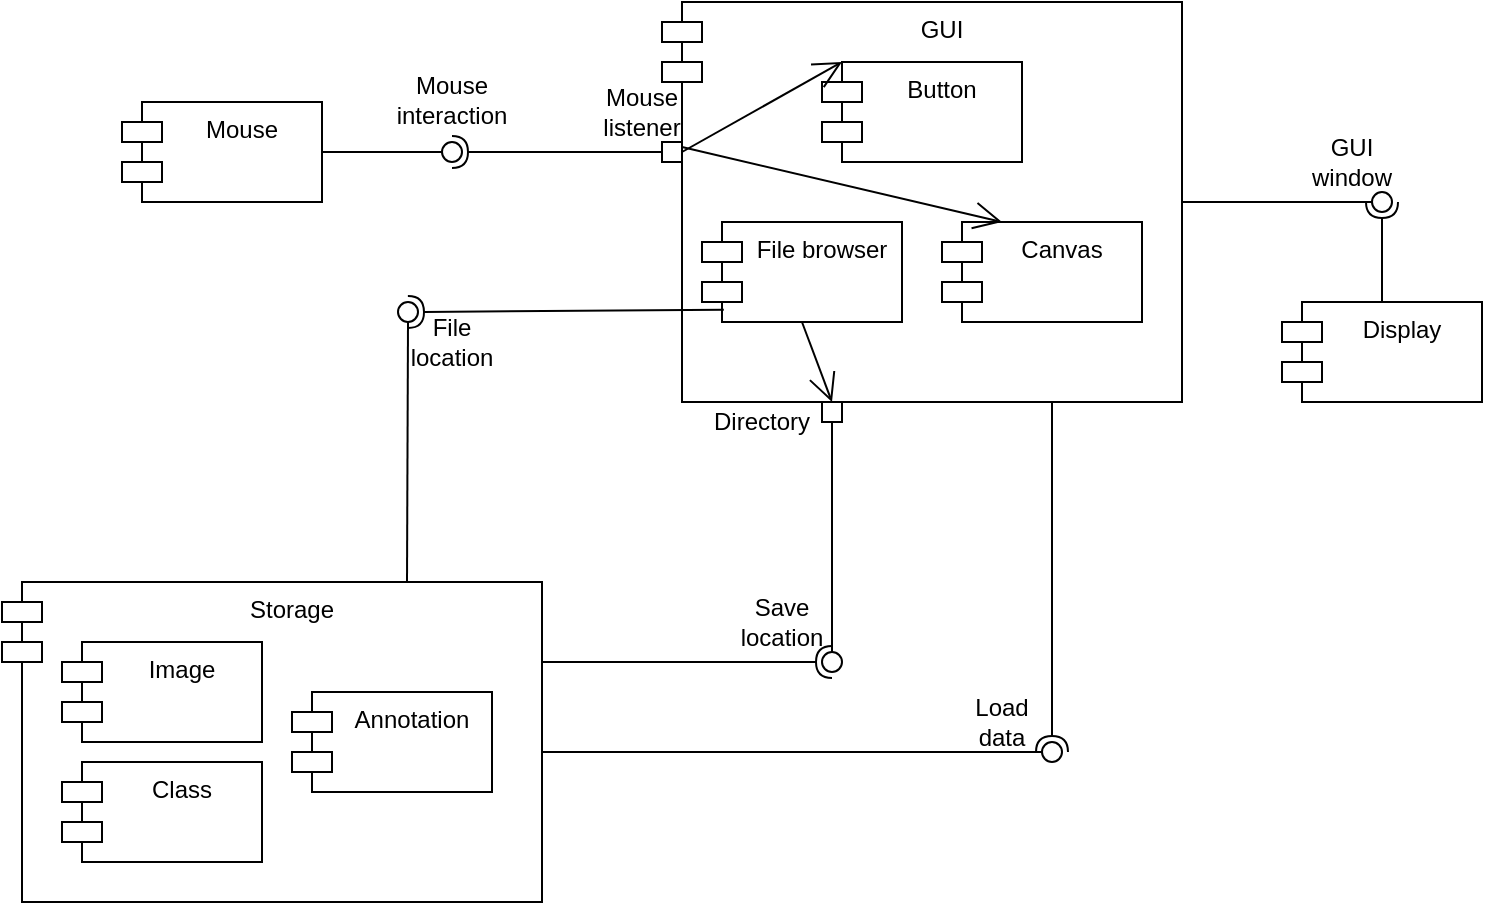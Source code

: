 <mxfile version="12.9.13" type="device" pages="8"><diagram id="m2HUbCgTeqwDQnNvwiW0" name="component"><mxGraphModel dx="2066" dy="1175" grid="1" gridSize="10" guides="1" tooltips="1" connect="1" arrows="1" fold="1" page="1" pageScale="1" pageWidth="827" pageHeight="1169" math="0" shadow="0"><root><mxCell id="0"/><mxCell id="1" parent="0"/><mxCell id="QxNnjem3YUuqE6a1wt11-5" value="GUI" style="shape=module;align=left;spacingLeft=20;align=center;verticalAlign=top;" parent="1" vertex="1"><mxGeometry x="350" y="380" width="260" height="200" as="geometry"/></mxCell><mxCell id="QxNnjem3YUuqE6a1wt11-1" value="Mouse" style="shape=module;align=left;spacingLeft=20;align=center;verticalAlign=top;" parent="1" vertex="1"><mxGeometry x="80" y="430" width="100" height="50" as="geometry"/></mxCell><mxCell id="QxNnjem3YUuqE6a1wt11-2" value="Canvas" style="shape=module;align=left;spacingLeft=20;align=center;verticalAlign=top;" parent="1" vertex="1"><mxGeometry x="490" y="490" width="100" height="50" as="geometry"/></mxCell><mxCell id="QxNnjem3YUuqE6a1wt11-3" value="Button" style="shape=module;align=left;spacingLeft=20;align=center;verticalAlign=top;fontStyle=0" parent="1" vertex="1"><mxGeometry x="430" y="410" width="100" height="50" as="geometry"/></mxCell><mxCell id="QxNnjem3YUuqE6a1wt11-4" value="File browser" style="shape=module;align=left;spacingLeft=20;align=center;verticalAlign=top;" parent="1" vertex="1"><mxGeometry x="370" y="490" width="100" height="50" as="geometry"/></mxCell><mxCell id="QxNnjem3YUuqE6a1wt11-6" value="" style="rounded=0;whiteSpace=wrap;html=1;" parent="1" vertex="1"><mxGeometry x="350" y="450" width="10" height="10" as="geometry"/></mxCell><mxCell id="QxNnjem3YUuqE6a1wt11-7" value="Mouse listener" style="text;html=1;strokeColor=none;fillColor=none;align=center;verticalAlign=middle;whiteSpace=wrap;rounded=0;direction=west;" parent="1" vertex="1"><mxGeometry x="320" y="425" width="40" height="20" as="geometry"/></mxCell><mxCell id="QxNnjem3YUuqE6a1wt11-10" value="" style="endArrow=open;endFill=1;endSize=12;html=1;exitX=1;exitY=0.25;exitDx=0;exitDy=0;entryX=0.3;entryY=0;entryDx=0;entryDy=0;entryPerimeter=0;" parent="1" source="QxNnjem3YUuqE6a1wt11-6" target="QxNnjem3YUuqE6a1wt11-2" edge="1"><mxGeometry width="160" relative="1" as="geometry"><mxPoint x="380" y="590" as="sourcePoint"/><mxPoint x="420" y="370" as="targetPoint"/></mxGeometry></mxCell><mxCell id="QxNnjem3YUuqE6a1wt11-11" value="" style="endArrow=open;endFill=1;endSize=12;html=1;exitX=1;exitY=0.5;exitDx=0;exitDy=0;entryX=0;entryY=0;entryDx=10;entryDy=0;entryPerimeter=0;" parent="1" source="QxNnjem3YUuqE6a1wt11-6" target="QxNnjem3YUuqE6a1wt11-3" edge="1"><mxGeometry width="160" relative="1" as="geometry"><mxPoint x="380" y="590" as="sourcePoint"/><mxPoint x="580" y="640" as="targetPoint"/><Array as="points"/></mxGeometry></mxCell><mxCell id="QxNnjem3YUuqE6a1wt11-18" value="" style="rounded=0;orthogonalLoop=1;jettySize=auto;html=1;endArrow=none;endFill=0;exitX=1;exitY=0.5;exitDx=0;exitDy=0;" parent="1" source="QxNnjem3YUuqE6a1wt11-1" target="QxNnjem3YUuqE6a1wt11-20" edge="1"><mxGeometry relative="1" as="geometry"><mxPoint x="290" y="605" as="sourcePoint"/></mxGeometry></mxCell><mxCell id="QxNnjem3YUuqE6a1wt11-19" value="" style="rounded=0;orthogonalLoop=1;jettySize=auto;html=1;endArrow=halfCircle;endFill=0;entryX=0.5;entryY=0.5;entryDx=0;entryDy=0;endSize=6;strokeWidth=1;exitX=0;exitY=0.5;exitDx=0;exitDy=0;" parent="1" source="QxNnjem3YUuqE6a1wt11-6" target="QxNnjem3YUuqE6a1wt11-20" edge="1"><mxGeometry relative="1" as="geometry"><mxPoint x="330" y="605" as="sourcePoint"/></mxGeometry></mxCell><mxCell id="QxNnjem3YUuqE6a1wt11-20" value="" style="ellipse;whiteSpace=wrap;html=1;fontFamily=Helvetica;fontSize=12;fontColor=#000000;align=center;strokeColor=#000000;fillColor=#ffffff;points=[];aspect=fixed;resizable=0;" parent="1" vertex="1"><mxGeometry x="240" y="450" width="10" height="10" as="geometry"/></mxCell><mxCell id="QxNnjem3YUuqE6a1wt11-22" value="Mouse interaction" style="text;html=1;strokeColor=none;fillColor=none;align=center;verticalAlign=middle;whiteSpace=wrap;rounded=0;" parent="1" vertex="1"><mxGeometry x="225" y="419" width="40" height="20" as="geometry"/></mxCell><mxCell id="QxNnjem3YUuqE6a1wt11-23" value="Storage" style="shape=module;align=left;spacingLeft=20;align=center;verticalAlign=top;" parent="1" vertex="1"><mxGeometry x="20" y="670" width="270" height="160" as="geometry"/></mxCell><mxCell id="QxNnjem3YUuqE6a1wt11-28" value="" style="rounded=0;whiteSpace=wrap;html=1;" parent="1" vertex="1"><mxGeometry x="430" y="580" width="10" height="10" as="geometry"/></mxCell><mxCell id="QxNnjem3YUuqE6a1wt11-29" value="Directory" style="text;html=1;strokeColor=none;fillColor=none;align=center;verticalAlign=middle;whiteSpace=wrap;rounded=0;" parent="1" vertex="1"><mxGeometry x="380" y="580" width="40" height="20" as="geometry"/></mxCell><mxCell id="QxNnjem3YUuqE6a1wt11-30" value="" style="endArrow=open;endFill=1;endSize=12;html=1;exitX=0.5;exitY=1;exitDx=0;exitDy=0;entryX=0.5;entryY=0;entryDx=0;entryDy=0;" parent="1" source="QxNnjem3YUuqE6a1wt11-4" target="QxNnjem3YUuqE6a1wt11-28" edge="1"><mxGeometry width="160" relative="1" as="geometry"><mxPoint x="230" y="600" as="sourcePoint"/><mxPoint x="390" y="600" as="targetPoint"/></mxGeometry></mxCell><mxCell id="QxNnjem3YUuqE6a1wt11-31" value="Image" style="shape=module;align=left;spacingLeft=20;align=center;verticalAlign=top;" parent="1" vertex="1"><mxGeometry x="50" y="700" width="100" height="50" as="geometry"/></mxCell><mxCell id="QxNnjem3YUuqE6a1wt11-32" value="Annotation" style="shape=module;align=left;spacingLeft=20;align=center;verticalAlign=top;" parent="1" vertex="1"><mxGeometry x="165" y="725" width="100" height="50" as="geometry"/></mxCell><mxCell id="QxNnjem3YUuqE6a1wt11-33" value="Class" style="shape=module;align=left;spacingLeft=20;align=center;verticalAlign=top;" parent="1" vertex="1"><mxGeometry x="50" y="760" width="100" height="50" as="geometry"/></mxCell><mxCell id="QxNnjem3YUuqE6a1wt11-34" value="" style="rounded=0;orthogonalLoop=1;jettySize=auto;html=1;endArrow=none;endFill=0;exitX=0.5;exitY=1;exitDx=0;exitDy=0;" parent="1" source="QxNnjem3YUuqE6a1wt11-28" target="QxNnjem3YUuqE6a1wt11-36" edge="1"><mxGeometry relative="1" as="geometry"><mxPoint x="410" y="710" as="sourcePoint"/></mxGeometry></mxCell><mxCell id="QxNnjem3YUuqE6a1wt11-35" value="" style="rounded=0;orthogonalLoop=1;jettySize=auto;html=1;endArrow=halfCircle;endFill=0;entryX=0.5;entryY=0.5;entryDx=0;entryDy=0;endSize=6;strokeWidth=1;exitX=1;exitY=0.25;exitDx=0;exitDy=0;" parent="1" source="QxNnjem3YUuqE6a1wt11-23" target="QxNnjem3YUuqE6a1wt11-36" edge="1"><mxGeometry relative="1" as="geometry"><mxPoint x="330" y="545" as="sourcePoint"/></mxGeometry></mxCell><mxCell id="QxNnjem3YUuqE6a1wt11-36" value="" style="ellipse;whiteSpace=wrap;html=1;fontFamily=Helvetica;fontSize=12;fontColor=#000000;align=center;strokeColor=#000000;fillColor=#ffffff;points=[];aspect=fixed;resizable=0;" parent="1" vertex="1"><mxGeometry x="430" y="705" width="10" height="10" as="geometry"/></mxCell><mxCell id="QxNnjem3YUuqE6a1wt11-39" value="Save location" style="text;html=1;strokeColor=none;fillColor=none;align=center;verticalAlign=middle;whiteSpace=wrap;rounded=0;" parent="1" vertex="1"><mxGeometry x="390" y="680" width="40" height="20" as="geometry"/></mxCell><mxCell id="QxNnjem3YUuqE6a1wt11-42" value="" style="rounded=0;orthogonalLoop=1;jettySize=auto;html=1;endArrow=none;endFill=0;exitX=0.75;exitY=0;exitDx=0;exitDy=0;" parent="1" source="QxNnjem3YUuqE6a1wt11-23" target="QxNnjem3YUuqE6a1wt11-44" edge="1"><mxGeometry relative="1" as="geometry"><mxPoint x="220" y="660" as="sourcePoint"/></mxGeometry></mxCell><mxCell id="QxNnjem3YUuqE6a1wt11-43" value="" style="rounded=0;orthogonalLoop=1;jettySize=auto;html=1;endArrow=halfCircle;endFill=0;entryX=0.5;entryY=0.5;entryDx=0;entryDy=0;endSize=6;strokeWidth=1;exitX=0.109;exitY=0.877;exitDx=0;exitDy=0;exitPerimeter=0;" parent="1" source="QxNnjem3YUuqE6a1wt11-4" target="QxNnjem3YUuqE6a1wt11-44" edge="1"><mxGeometry relative="1" as="geometry"><mxPoint x="330" y="545" as="sourcePoint"/></mxGeometry></mxCell><mxCell id="QxNnjem3YUuqE6a1wt11-44" value="" style="ellipse;whiteSpace=wrap;html=1;fontFamily=Helvetica;fontSize=12;fontColor=#000000;align=center;strokeColor=#000000;fillColor=#ffffff;points=[];aspect=fixed;resizable=0;" parent="1" vertex="1"><mxGeometry x="218" y="530" width="10" height="10" as="geometry"/></mxCell><mxCell id="QxNnjem3YUuqE6a1wt11-45" value="File location" style="text;html=1;strokeColor=none;fillColor=none;align=center;verticalAlign=middle;whiteSpace=wrap;rounded=0;" parent="1" vertex="1"><mxGeometry x="225" y="540" width="40" height="20" as="geometry"/></mxCell><mxCell id="QxNnjem3YUuqE6a1wt11-48" value="" style="rounded=0;orthogonalLoop=1;jettySize=auto;html=1;endArrow=none;endFill=0;" parent="1" target="QxNnjem3YUuqE6a1wt11-50" edge="1"><mxGeometry relative="1" as="geometry"><mxPoint x="290" y="755" as="sourcePoint"/></mxGeometry></mxCell><mxCell id="QxNnjem3YUuqE6a1wt11-49" value="" style="rounded=0;orthogonalLoop=1;jettySize=auto;html=1;endArrow=halfCircle;endFill=0;entryX=0.5;entryY=0.5;entryDx=0;entryDy=0;endSize=6;strokeWidth=1;exitX=0.75;exitY=1;exitDx=0;exitDy=0;" parent="1" source="QxNnjem3YUuqE6a1wt11-5" target="QxNnjem3YUuqE6a1wt11-50" edge="1"><mxGeometry relative="1" as="geometry"><mxPoint x="330" y="605" as="sourcePoint"/></mxGeometry></mxCell><mxCell id="QxNnjem3YUuqE6a1wt11-50" value="" style="ellipse;whiteSpace=wrap;html=1;fontFamily=Helvetica;fontSize=12;fontColor=#000000;align=center;strokeColor=#000000;fillColor=#ffffff;points=[];aspect=fixed;resizable=0;" parent="1" vertex="1"><mxGeometry x="540" y="750" width="10" height="10" as="geometry"/></mxCell><mxCell id="QxNnjem3YUuqE6a1wt11-51" value="Load data" style="text;html=1;strokeColor=none;fillColor=none;align=center;verticalAlign=middle;whiteSpace=wrap;rounded=0;" parent="1" vertex="1"><mxGeometry x="500" y="730" width="40" height="20" as="geometry"/></mxCell><mxCell id="QxNnjem3YUuqE6a1wt11-58" value="Display" style="shape=module;align=left;spacingLeft=20;align=center;verticalAlign=top;" parent="1" vertex="1"><mxGeometry x="660" y="530" width="100" height="50" as="geometry"/></mxCell><mxCell id="QxNnjem3YUuqE6a1wt11-59" value="" style="rounded=0;orthogonalLoop=1;jettySize=auto;html=1;endArrow=none;endFill=0;exitX=1;exitY=0.5;exitDx=0;exitDy=0;" parent="1" source="QxNnjem3YUuqE6a1wt11-5" target="QxNnjem3YUuqE6a1wt11-61" edge="1"><mxGeometry relative="1" as="geometry"><mxPoint x="370" y="605" as="sourcePoint"/></mxGeometry></mxCell><mxCell id="QxNnjem3YUuqE6a1wt11-60" value="" style="rounded=0;orthogonalLoop=1;jettySize=auto;html=1;endArrow=halfCircle;endFill=0;entryX=0.5;entryY=0.5;entryDx=0;entryDy=0;endSize=6;strokeWidth=1;exitX=0.5;exitY=0;exitDx=0;exitDy=0;" parent="1" source="QxNnjem3YUuqE6a1wt11-58" target="QxNnjem3YUuqE6a1wt11-61" edge="1"><mxGeometry relative="1" as="geometry"><mxPoint x="410" y="605" as="sourcePoint"/></mxGeometry></mxCell><mxCell id="QxNnjem3YUuqE6a1wt11-61" value="" style="ellipse;whiteSpace=wrap;html=1;fontFamily=Helvetica;fontSize=12;fontColor=#000000;align=center;strokeColor=#000000;fillColor=#ffffff;points=[];aspect=fixed;resizable=0;" parent="1" vertex="1"><mxGeometry x="705" y="475" width="10" height="10" as="geometry"/></mxCell><mxCell id="QxNnjem3YUuqE6a1wt11-62" value="GUI window" style="text;html=1;strokeColor=none;fillColor=none;align=center;verticalAlign=middle;whiteSpace=wrap;rounded=0;" parent="1" vertex="1"><mxGeometry x="675" y="450" width="40" height="20" as="geometry"/></mxCell></root></mxGraphModel></diagram><diagram id="q4cDOINOQOr8Hzcrmbsm" name="ui"><mxGraphModel dx="2066" dy="1175" grid="1" gridSize="10" guides="1" tooltips="1" connect="1" arrows="1" fold="1" page="1" pageScale="1" pageWidth="827" pageHeight="1169" math="0" shadow="0"><root><mxCell id="0Cebtw_0d3onK5To7m4H-0"/><mxCell id="0Cebtw_0d3onK5To7m4H-1" parent="0Cebtw_0d3onK5To7m4H-0"/><mxCell id="0Cebtw_0d3onK5To7m4H-2" value="" style="ellipse;html=1;shape=startState;fillColor=#050505;" parent="0Cebtw_0d3onK5To7m4H-1" vertex="1"><mxGeometry x="205" y="140" width="30" height="30" as="geometry"/></mxCell><mxCell id="0Cebtw_0d3onK5To7m4H-3" value="" style="edgeStyle=orthogonalEdgeStyle;html=1;verticalAlign=bottom;endArrow=open;endSize=8;" parent="0Cebtw_0d3onK5To7m4H-1" source="0Cebtw_0d3onK5To7m4H-2" edge="1"><mxGeometry relative="1" as="geometry"><mxPoint x="220" y="230" as="targetPoint"/></mxGeometry></mxCell><mxCell id="0Cebtw_0d3onK5To7m4H-6" value="Run software" style="text;html=1;align=center;verticalAlign=middle;resizable=0;points=[];labelBackgroundColor=#ffffff;" parent="0Cebtw_0d3onK5To7m4H-3" vertex="1" connectable="0"><mxGeometry x="-0.271" y="-3" relative="1" as="geometry"><mxPoint as="offset"/></mxGeometry></mxCell><mxCell id="0Cebtw_0d3onK5To7m4H-4" value="Main UI components&amp;nbsp;" style="rounded=1;whiteSpace=wrap;html=1;arcSize=40;" parent="0Cebtw_0d3onK5To7m4H-1" vertex="1"><mxGeometry x="160" y="230" width="120" height="40" as="geometry"/></mxCell><mxCell id="0Cebtw_0d3onK5To7m4H-5" value="" style="edgeStyle=orthogonalEdgeStyle;html=1;verticalAlign=bottom;endArrow=open;endSize=8;" parent="0Cebtw_0d3onK5To7m4H-1" source="0Cebtw_0d3onK5To7m4H-4" edge="1"><mxGeometry relative="1" as="geometry"><mxPoint x="220" y="330" as="targetPoint"/></mxGeometry></mxCell><mxCell id="0Cebtw_0d3onK5To7m4H-15" value="UI change" style="text;html=1;align=center;verticalAlign=middle;resizable=0;points=[];labelBackgroundColor=#ffffff;" parent="0Cebtw_0d3onK5To7m4H-5" vertex="1" connectable="0"><mxGeometry x="-0.319" y="-1" relative="1" as="geometry"><mxPoint as="offset"/></mxGeometry></mxCell><mxCell id="0Cebtw_0d3onK5To7m4H-7" value="Start" style="text;html=1;strokeColor=none;fillColor=none;align=center;verticalAlign=middle;whiteSpace=wrap;rounded=0;" parent="0Cebtw_0d3onK5To7m4H-1" vertex="1"><mxGeometry x="200" y="120" width="40" height="20" as="geometry"/></mxCell><mxCell id="0Cebtw_0d3onK5To7m4H-8" value="" style="line;strokeWidth=1;fillColor=none;align=left;verticalAlign=middle;spacingTop=-1;spacingLeft=3;spacingRight=3;rotatable=0;labelPosition=right;points=[];portConstraint=eastwest;" parent="0Cebtw_0d3onK5To7m4H-1" vertex="1"><mxGeometry x="200" y="330" width="40" height="8" as="geometry"/></mxCell><mxCell id="0Cebtw_0d3onK5To7m4H-9" value="Save dialog" style="rounded=1;whiteSpace=wrap;html=1;arcSize=40;" parent="0Cebtw_0d3onK5To7m4H-1" vertex="1"><mxGeometry x="90" y="400" width="70" height="40" as="geometry"/></mxCell><mxCell id="0Cebtw_0d3onK5To7m4H-10" value="Open dialog" style="rounded=1;whiteSpace=wrap;html=1;arcSize=40;" parent="0Cebtw_0d3onK5To7m4H-1" vertex="1"><mxGeometry x="182.5" y="400" width="75" height="40" as="geometry"/></mxCell><mxCell id="0Cebtw_0d3onK5To7m4H-11" value="Folder dialog" style="rounded=1;whiteSpace=wrap;html=1;arcSize=40;" parent="0Cebtw_0d3onK5To7m4H-1" vertex="1"><mxGeometry x="280" y="400" width="76" height="40" as="geometry"/></mxCell><mxCell id="0Cebtw_0d3onK5To7m4H-12" value="" style="html=1;verticalAlign=bottom;endArrow=open;endSize=8;entryX=0.5;entryY=0;entryDx=0;entryDy=0;" parent="0Cebtw_0d3onK5To7m4H-1" source="0Cebtw_0d3onK5To7m4H-8" target="0Cebtw_0d3onK5To7m4H-9" edge="1"><mxGeometry relative="1" as="geometry"><mxPoint x="130" y="390" as="targetPoint"/><mxPoint x="150" y="380" as="sourcePoint"/></mxGeometry></mxCell><mxCell id="0Cebtw_0d3onK5To7m4H-16" value="Save file" style="text;html=1;align=center;verticalAlign=middle;resizable=0;points=[];labelBackgroundColor=#ffffff;" parent="0Cebtw_0d3onK5To7m4H-12" vertex="1" connectable="0"><mxGeometry x="-0.21" y="1" relative="1" as="geometry"><mxPoint x="-9.62" as="offset"/></mxGeometry></mxCell><mxCell id="0Cebtw_0d3onK5To7m4H-13" value="" style="html=1;verticalAlign=bottom;endArrow=open;endSize=8;entryX=0.5;entryY=0;entryDx=0;entryDy=0;" parent="0Cebtw_0d3onK5To7m4H-1" source="0Cebtw_0d3onK5To7m4H-8" target="0Cebtw_0d3onK5To7m4H-10" edge="1"><mxGeometry relative="1" as="geometry"><mxPoint x="135" y="410" as="targetPoint"/><mxPoint x="228.56" y="345.568" as="sourcePoint"/></mxGeometry></mxCell><mxCell id="0Cebtw_0d3onK5To7m4H-17" value="Open file" style="text;html=1;align=center;verticalAlign=middle;resizable=0;points=[];labelBackgroundColor=#ffffff;" parent="0Cebtw_0d3onK5To7m4H-13" vertex="1" connectable="0"><mxGeometry x="-0.304" relative="1" as="geometry"><mxPoint as="offset"/></mxGeometry></mxCell><mxCell id="0Cebtw_0d3onK5To7m4H-14" value="" style="html=1;verticalAlign=bottom;endArrow=open;endSize=8;entryX=0.5;entryY=0;entryDx=0;entryDy=0;" parent="0Cebtw_0d3onK5To7m4H-1" source="0Cebtw_0d3onK5To7m4H-8" target="0Cebtw_0d3onK5To7m4H-11" edge="1"><mxGeometry relative="1" as="geometry"><mxPoint x="145" y="420" as="targetPoint"/><mxPoint x="238.56" y="355.568" as="sourcePoint"/></mxGeometry></mxCell><mxCell id="0Cebtw_0d3onK5To7m4H-18" value="Open images" style="text;html=1;align=center;verticalAlign=middle;resizable=0;points=[];labelBackgroundColor=#ffffff;" parent="0Cebtw_0d3onK5To7m4H-14" vertex="1" connectable="0"><mxGeometry x="0.107" y="1" relative="1" as="geometry"><mxPoint as="offset"/></mxGeometry></mxCell><mxCell id="0Cebtw_0d3onK5To7m4H-19" value="Update listboxes" style="rounded=1;whiteSpace=wrap;html=1;arcSize=40;" parent="0Cebtw_0d3onK5To7m4H-1" vertex="1"><mxGeometry x="160" y="500" width="120" height="40" as="geometry"/></mxCell><mxCell id="0Cebtw_0d3onK5To7m4H-20" value="" style="html=1;verticalAlign=bottom;endArrow=open;endSize=8;entryX=0.5;entryY=0;entryDx=0;entryDy=0;exitX=0.5;exitY=1;exitDx=0;exitDy=0;" parent="0Cebtw_0d3onK5To7m4H-1" source="0Cebtw_0d3onK5To7m4H-9" target="0Cebtw_0d3onK5To7m4H-19" edge="1"><mxGeometry relative="1" as="geometry"><mxPoint x="135" y="410" as="targetPoint"/><mxPoint x="224.242" y="348" as="sourcePoint"/></mxGeometry></mxCell><mxCell id="0Cebtw_0d3onK5To7m4H-22" value="" style="html=1;verticalAlign=bottom;endArrow=open;endSize=8;entryX=0.5;entryY=0;entryDx=0;entryDy=0;exitX=0.5;exitY=1;exitDx=0;exitDy=0;" parent="0Cebtw_0d3onK5To7m4H-1" source="0Cebtw_0d3onK5To7m4H-10" target="0Cebtw_0d3onK5To7m4H-19" edge="1"><mxGeometry relative="1" as="geometry"><mxPoint x="145" y="420" as="targetPoint"/><mxPoint x="234.242" y="358" as="sourcePoint"/></mxGeometry></mxCell><mxCell id="0Cebtw_0d3onK5To7m4H-24" value="" style="html=1;verticalAlign=bottom;endArrow=open;endSize=8;entryX=0.5;entryY=0;entryDx=0;entryDy=0;exitX=0.5;exitY=1;exitDx=0;exitDy=0;" parent="0Cebtw_0d3onK5To7m4H-1" source="0Cebtw_0d3onK5To7m4H-11" target="0Cebtw_0d3onK5To7m4H-19" edge="1"><mxGeometry relative="1" as="geometry"><mxPoint x="155" y="430" as="targetPoint"/><mxPoint x="244.242" y="368" as="sourcePoint"/></mxGeometry></mxCell><mxCell id="0Cebtw_0d3onK5To7m4H-26" value="" style="ellipse;html=1;shape=endState;fillColor=#050505;" parent="0Cebtw_0d3onK5To7m4H-1" vertex="1"><mxGeometry x="205" y="590" width="30" height="30" as="geometry"/></mxCell><mxCell id="0Cebtw_0d3onK5To7m4H-27" value="" style="html=1;verticalAlign=bottom;endArrow=open;endSize=8;entryX=0.5;entryY=0;entryDx=0;entryDy=0;exitX=0.5;exitY=1;exitDx=0;exitDy=0;" parent="0Cebtw_0d3onK5To7m4H-1" source="0Cebtw_0d3onK5To7m4H-19" target="0Cebtw_0d3onK5To7m4H-26" edge="1"><mxGeometry relative="1" as="geometry"><mxPoint x="165" y="440" as="targetPoint"/><mxPoint x="254.242" y="378" as="sourcePoint"/></mxGeometry></mxCell><mxCell id="0Cebtw_0d3onK5To7m4H-28" value="Close dialog" style="text;html=1;align=center;verticalAlign=middle;resizable=0;points=[];labelBackgroundColor=#ffffff;" parent="0Cebtw_0d3onK5To7m4H-27" vertex="1" connectable="0"><mxGeometry x="-0.21" y="1" relative="1" as="geometry"><mxPoint x="-1" as="offset"/></mxGeometry></mxCell><mxCell id="0Cebtw_0d3onK5To7m4H-29" value="UI change complete" style="text;html=1;strokeColor=none;fillColor=none;align=center;verticalAlign=middle;whiteSpace=wrap;rounded=0;" parent="0Cebtw_0d3onK5To7m4H-1" vertex="1"><mxGeometry x="187.5" y="630" width="65" height="20" as="geometry"/></mxCell></root></mxGraphModel></diagram><diagram id="okTgzGl8e2KHfqL1xWGh" name="canvas"><mxGraphModel dx="2066" dy="1175" grid="1" gridSize="10" guides="1" tooltips="1" connect="1" arrows="1" fold="1" page="1" pageScale="1" pageWidth="827" pageHeight="1169" math="0" shadow="0"><root><mxCell id="Uxk7j8AIf95RNSHNotnB-0"/><mxCell id="Uxk7j8AIf95RNSHNotnB-1" parent="Uxk7j8AIf95RNSHNotnB-0"/><mxCell id="2v-JH51eCa19W34LN9pg-25" value="Display empty border" style="rounded=1;whiteSpace=wrap;html=1;arcSize=40;" parent="Uxk7j8AIf95RNSHNotnB-1" vertex="1"><mxGeometry x="240" y="290" width="120" height="40" as="geometry"/></mxCell><mxCell id="2v-JH51eCa19W34LN9pg-26" value="" style="ellipse;html=1;shape=startState;fillColor=#050505;" parent="Uxk7j8AIf95RNSHNotnB-1" vertex="1"><mxGeometry x="285" y="200" width="30" height="30" as="geometry"/></mxCell><mxCell id="2v-JH51eCa19W34LN9pg-27" value="" style="edgeStyle=orthogonalEdgeStyle;html=1;verticalAlign=bottom;endArrow=open;endSize=8;" parent="Uxk7j8AIf95RNSHNotnB-1" source="2v-JH51eCa19W34LN9pg-26" edge="1"><mxGeometry relative="1" as="geometry"><mxPoint x="300" y="290" as="targetPoint"/></mxGeometry></mxCell><mxCell id="2v-JH51eCa19W34LN9pg-29" value="UI displayed" style="text;html=1;align=center;verticalAlign=middle;resizable=0;points=[];labelBackgroundColor=#ffffff;" parent="2v-JH51eCa19W34LN9pg-27" vertex="1" connectable="0"><mxGeometry x="-0.287" y="1" relative="1" as="geometry"><mxPoint as="offset"/></mxGeometry></mxCell><mxCell id="2v-JH51eCa19W34LN9pg-28" value="Start" style="text;html=1;strokeColor=none;fillColor=none;align=center;verticalAlign=middle;whiteSpace=wrap;rounded=0;" parent="Uxk7j8AIf95RNSHNotnB-1" vertex="1"><mxGeometry x="280" y="180" width="40" height="20" as="geometry"/></mxCell><mxCell id="2v-JH51eCa19W34LN9pg-30" value="Display image with annotations" style="rounded=1;whiteSpace=wrap;html=1;arcSize=40;" parent="Uxk7j8AIf95RNSHNotnB-1" vertex="1"><mxGeometry x="150" y="442" width="120" height="40" as="geometry"/></mxCell><mxCell id="2v-JH51eCa19W34LN9pg-34" value="Display image" style="rounded=1;whiteSpace=wrap;html=1;arcSize=40;" parent="Uxk7j8AIf95RNSHNotnB-1" vertex="1"><mxGeometry x="255" y="482" width="90" height="40" as="geometry"/></mxCell><mxCell id="2v-JH51eCa19W34LN9pg-35" value="Draw shape" style="rounded=1;whiteSpace=wrap;html=1;arcSize=40;" parent="Uxk7j8AIf95RNSHNotnB-1" vertex="1"><mxGeometry x="345" y="452" width="90" height="40" as="geometry"/></mxCell><mxCell id="2v-JH51eCa19W34LN9pg-36" value="" style="html=1;verticalAlign=bottom;endArrow=open;endSize=8;entryX=0.5;entryY=0;entryDx=0;entryDy=0;" parent="Uxk7j8AIf95RNSHNotnB-1" source="2v-JH51eCa19W34LN9pg-43" target="2v-JH51eCa19W34LN9pg-35" edge="1"><mxGeometry relative="1" as="geometry"><mxPoint x="-60" y="462" as="targetPoint"/><mxPoint x="450" y="492" as="sourcePoint"/></mxGeometry></mxCell><mxCell id="2v-JH51eCa19W34LN9pg-41" value="Select shape" style="text;html=1;align=center;verticalAlign=middle;resizable=0;points=[];labelBackgroundColor=#ffffff;" parent="2v-JH51eCa19W34LN9pg-36" vertex="1" connectable="0"><mxGeometry x="0.209" y="3" relative="1" as="geometry"><mxPoint x="8.77" as="offset"/></mxGeometry></mxCell><mxCell id="2v-JH51eCa19W34LN9pg-37" value="" style="html=1;verticalAlign=bottom;endArrow=open;endSize=8;entryX=0.5;entryY=0;entryDx=0;entryDy=0;" parent="Uxk7j8AIf95RNSHNotnB-1" source="2v-JH51eCa19W34LN9pg-43" target="2v-JH51eCa19W34LN9pg-34" edge="1"><mxGeometry relative="1" as="geometry"><mxPoint x="-50" y="472" as="targetPoint"/><mxPoint x="305" y="502" as="sourcePoint"/></mxGeometry></mxCell><mxCell id="2v-JH51eCa19W34LN9pg-40" value="Select image" style="text;html=1;align=center;verticalAlign=middle;resizable=0;points=[];labelBackgroundColor=#ffffff;" parent="2v-JH51eCa19W34LN9pg-37" vertex="1" connectable="0"><mxGeometry x="-0.384" y="2" relative="1" as="geometry"><mxPoint x="8" y="23.72" as="offset"/></mxGeometry></mxCell><mxCell id="2v-JH51eCa19W34LN9pg-38" value="" style="html=1;verticalAlign=bottom;endArrow=open;endSize=8;entryX=0.5;entryY=0;entryDx=0;entryDy=0;" parent="Uxk7j8AIf95RNSHNotnB-1" source="2v-JH51eCa19W34LN9pg-43" target="2v-JH51eCa19W34LN9pg-30" edge="1"><mxGeometry relative="1" as="geometry"><mxPoint x="-40" y="482" as="targetPoint"/><mxPoint x="160" y="452" as="sourcePoint"/></mxGeometry></mxCell><mxCell id="2v-JH51eCa19W34LN9pg-39" value="Load file" style="text;html=1;align=center;verticalAlign=middle;resizable=0;points=[];labelBackgroundColor=#ffffff;" parent="2v-JH51eCa19W34LN9pg-38" vertex="1" connectable="0"><mxGeometry x="0.267" y="-1" relative="1" as="geometry"><mxPoint x="14.66" y="-9.94" as="offset"/></mxGeometry></mxCell><mxCell id="2v-JH51eCa19W34LN9pg-43" value="" style="line;strokeWidth=1;fillColor=none;align=left;verticalAlign=middle;spacingTop=-1;spacingLeft=3;spacingRight=3;rotatable=0;labelPosition=right;points=[];portConstraint=eastwest;" parent="Uxk7j8AIf95RNSHNotnB-1" vertex="1"><mxGeometry x="280" y="382" width="40" height="8" as="geometry"/></mxCell><mxCell id="2v-JH51eCa19W34LN9pg-44" value="" style="html=1;verticalAlign=bottom;endArrow=open;endSize=8;exitX=0.5;exitY=1;exitDx=0;exitDy=0;" parent="Uxk7j8AIf95RNSHNotnB-1" source="2v-JH51eCa19W34LN9pg-25" target="2v-JH51eCa19W34LN9pg-43" edge="1"><mxGeometry relative="1" as="geometry"><mxPoint x="300" y="372" as="targetPoint"/><mxPoint x="-60" y="232" as="sourcePoint"/></mxGeometry></mxCell><mxCell id="2v-JH51eCa19W34LN9pg-45" value="Canvas update" style="text;html=1;align=center;verticalAlign=middle;resizable=0;points=[];labelBackgroundColor=#ffffff;" parent="2v-JH51eCa19W34LN9pg-44" vertex="1" connectable="0"><mxGeometry x="-0.319" y="-1" relative="1" as="geometry"><mxPoint as="offset"/></mxGeometry></mxCell><mxCell id="2v-JH51eCa19W34LN9pg-46" value="" style="ellipse;html=1;shape=endState;fillColor=#050505;" parent="Uxk7j8AIf95RNSHNotnB-1" vertex="1"><mxGeometry x="285" y="572" width="30" height="30" as="geometry"/></mxCell><mxCell id="2v-JH51eCa19W34LN9pg-47" value="Canvas update complete" style="text;html=1;strokeColor=none;fillColor=none;align=center;verticalAlign=middle;whiteSpace=wrap;rounded=0;" parent="Uxk7j8AIf95RNSHNotnB-1" vertex="1"><mxGeometry x="267.5" y="612" width="65" height="20" as="geometry"/></mxCell><mxCell id="2v-JH51eCa19W34LN9pg-48" value="" style="html=1;verticalAlign=bottom;endArrow=open;endSize=8;entryX=0.5;entryY=0;entryDx=0;entryDy=0;exitX=0.5;exitY=1;exitDx=0;exitDy=0;" parent="Uxk7j8AIf95RNSHNotnB-1" source="2v-JH51eCa19W34LN9pg-35" target="2v-JH51eCa19W34LN9pg-46" edge="1"><mxGeometry relative="1" as="geometry"><mxPoint x="-60" y="462" as="targetPoint"/><mxPoint x="38" y="402" as="sourcePoint"/></mxGeometry></mxCell><mxCell id="2v-JH51eCa19W34LN9pg-49" value="" style="html=1;verticalAlign=bottom;endArrow=open;endSize=8;entryX=0.5;entryY=0;entryDx=0;entryDy=0;exitX=0.5;exitY=1;exitDx=0;exitDy=0;" parent="Uxk7j8AIf95RNSHNotnB-1" source="2v-JH51eCa19W34LN9pg-34" target="2v-JH51eCa19W34LN9pg-46" edge="1"><mxGeometry relative="1" as="geometry"><mxPoint x="-50" y="472" as="targetPoint"/><mxPoint x="48" y="412" as="sourcePoint"/></mxGeometry></mxCell><mxCell id="2v-JH51eCa19W34LN9pg-50" value="" style="html=1;verticalAlign=bottom;endArrow=open;endSize=8;entryX=0.5;entryY=0;entryDx=0;entryDy=0;exitX=0.5;exitY=1;exitDx=0;exitDy=0;" parent="Uxk7j8AIf95RNSHNotnB-1" source="2v-JH51eCa19W34LN9pg-30" target="2v-JH51eCa19W34LN9pg-46" edge="1"><mxGeometry relative="1" as="geometry"><mxPoint x="-40" y="482" as="targetPoint"/><mxPoint x="58" y="422" as="sourcePoint"/></mxGeometry></mxCell></root></mxGraphModel></diagram><diagram id="9fFWu9oSf1IKDrrdPPsp" name="shape"><mxGraphModel dx="2066" dy="1175" grid="1" gridSize="10" guides="1" tooltips="1" connect="1" arrows="1" fold="1" page="1" pageScale="1" pageWidth="827" pageHeight="1169" math="0" shadow="0"><root><mxCell id="keU4-sWdkjcSF-YTX7Pq-0"/><mxCell id="keU4-sWdkjcSF-YTX7Pq-1" parent="keU4-sWdkjcSF-YTX7Pq-0"/><mxCell id="ccxmvEare-HwKNrrTgD6-1" value="" style="ellipse;html=1;shape=startState;fillColor=#050505;" parent="keU4-sWdkjcSF-YTX7Pq-1" vertex="1"><mxGeometry x="399" y="360" width="30" height="30" as="geometry"/></mxCell><mxCell id="ccxmvEare-HwKNrrTgD6-2" value="New shape" style="edgeStyle=orthogonalEdgeStyle;html=1;verticalAlign=bottom;endArrow=open;endSize=8;" parent="keU4-sWdkjcSF-YTX7Pq-1" source="ccxmvEare-HwKNrrTgD6-1" edge="1"><mxGeometry relative="1" as="geometry"><mxPoint x="414" y="450" as="targetPoint"/></mxGeometry></mxCell><mxCell id="ccxmvEare-HwKNrrTgD6-4" value="Start" style="text;html=1;strokeColor=none;fillColor=none;align=center;verticalAlign=middle;whiteSpace=wrap;rounded=0;" parent="keU4-sWdkjcSF-YTX7Pq-1" vertex="1"><mxGeometry x="394" y="340" width="40" height="20" as="geometry"/></mxCell><mxCell id="ccxmvEare-HwKNrrTgD6-14" value="" style="line;strokeWidth=1;fillColor=none;align=left;verticalAlign=middle;spacingTop=-1;spacingLeft=3;spacingRight=3;rotatable=0;labelPosition=right;points=[];portConstraint=eastwest;" parent="keU4-sWdkjcSF-YTX7Pq-1" vertex="1"><mxGeometry x="394" y="450" width="40" height="8" as="geometry"/></mxCell><mxCell id="ccxmvEare-HwKNrrTgD6-24" value="Quadrilateral" style="rounded=1;whiteSpace=wrap;html=1;arcSize=40;" parent="keU4-sWdkjcSF-YTX7Pq-1" vertex="1"><mxGeometry x="289" y="575" width="85" height="40" as="geometry"/></mxCell><mxCell id="ccxmvEare-HwKNrrTgD6-25" value="Triangle" style="rounded=1;whiteSpace=wrap;html=1;arcSize=40;" parent="keU4-sWdkjcSF-YTX7Pq-1" vertex="1"><mxGeometry x="419" y="525" width="60" height="40" as="geometry"/></mxCell><mxCell id="ccxmvEare-HwKNrrTgD6-26" value="Polygon" style="rounded=1;whiteSpace=wrap;html=1;arcSize=40;" parent="keU4-sWdkjcSF-YTX7Pq-1" vertex="1"><mxGeometry x="349" y="525" width="60" height="40" as="geometry"/></mxCell><mxCell id="ccxmvEare-HwKNrrTgD6-27" value="Trapezium" style="rounded=1;whiteSpace=wrap;html=1;arcSize=40;" parent="keU4-sWdkjcSF-YTX7Pq-1" vertex="1"><mxGeometry x="469" y="575" width="70" height="40" as="geometry"/></mxCell><mxCell id="ccxmvEare-HwKNrrTgD6-28" value="" style="html=1;verticalAlign=bottom;endArrow=open;endSize=8;entryX=0.25;entryY=0;entryDx=0;entryDy=0;" parent="keU4-sWdkjcSF-YTX7Pq-1" source="ccxmvEare-HwKNrrTgD6-14" target="ccxmvEare-HwKNrrTgD6-24" edge="1"><mxGeometry relative="1" as="geometry"><mxPoint x="83" y="321" as="targetPoint"/><mxPoint x="303" y="310" as="sourcePoint"/></mxGeometry></mxCell><mxCell id="ccxmvEare-HwKNrrTgD6-32" value="" style="html=1;verticalAlign=bottom;endArrow=open;endSize=8;entryX=0.75;entryY=0;entryDx=0;entryDy=0;" parent="keU4-sWdkjcSF-YTX7Pq-1" source="ccxmvEare-HwKNrrTgD6-14" target="ccxmvEare-HwKNrrTgD6-26" edge="1"><mxGeometry relative="1" as="geometry"><mxPoint x="402.68" y="567" as="targetPoint"/><mxPoint x="503" y="450" as="sourcePoint"/></mxGeometry></mxCell><mxCell id="ccxmvEare-HwKNrrTgD6-33" value="" style="html=1;verticalAlign=bottom;endArrow=open;endSize=8;entryX=0.25;entryY=0;entryDx=0;entryDy=0;" parent="keU4-sWdkjcSF-YTX7Pq-1" source="ccxmvEare-HwKNrrTgD6-14" target="ccxmvEare-HwKNrrTgD6-25" edge="1"><mxGeometry relative="1" as="geometry"><mxPoint x="462.68" y="587" as="targetPoint"/><mxPoint x="563" y="470" as="sourcePoint"/></mxGeometry></mxCell><mxCell id="ccxmvEare-HwKNrrTgD6-34" value="" style="html=1;verticalAlign=bottom;endArrow=open;endSize=8;entryX=0.75;entryY=0;entryDx=0;entryDy=0;" parent="keU4-sWdkjcSF-YTX7Pq-1" source="ccxmvEare-HwKNrrTgD6-14" target="ccxmvEare-HwKNrrTgD6-27" edge="1"><mxGeometry relative="1" as="geometry"><mxPoint x="502.68" y="587" as="targetPoint"/><mxPoint x="603" y="470" as="sourcePoint"/></mxGeometry></mxCell><mxCell id="ccxmvEare-HwKNrrTgD6-40" value="Set size and position" style="rounded=1;whiteSpace=wrap;html=1;arcSize=40;" parent="keU4-sWdkjcSF-YTX7Pq-1" vertex="1"><mxGeometry x="354" y="660" width="120" height="40" as="geometry"/></mxCell><mxCell id="ccxmvEare-HwKNrrTgD6-41" value="" style="html=1;verticalAlign=bottom;endArrow=open;endSize=8;entryX=0.25;entryY=0;entryDx=0;entryDy=0;exitX=0.5;exitY=1;exitDx=0;exitDy=0;" parent="keU4-sWdkjcSF-YTX7Pq-1" source="ccxmvEare-HwKNrrTgD6-24" target="ccxmvEare-HwKNrrTgD6-40" edge="1"><mxGeometry relative="1" as="geometry"><mxPoint x="12.68" y="777" as="targetPoint"/><mxPoint x="113" y="660" as="sourcePoint"/></mxGeometry></mxCell><mxCell id="ccxmvEare-HwKNrrTgD6-42" value="" style="html=1;verticalAlign=bottom;endArrow=open;endSize=8;entryX=0.5;entryY=0;entryDx=0;entryDy=0;exitX=0.5;exitY=1;exitDx=0;exitDy=0;" parent="keU4-sWdkjcSF-YTX7Pq-1" source="ccxmvEare-HwKNrrTgD6-26" target="ccxmvEare-HwKNrrTgD6-40" edge="1"><mxGeometry relative="1" as="geometry"><mxPoint x="42.68" y="827" as="targetPoint"/><mxPoint x="143" y="710" as="sourcePoint"/></mxGeometry></mxCell><mxCell id="ccxmvEare-HwKNrrTgD6-43" value="" style="html=1;verticalAlign=bottom;endArrow=open;endSize=8;entryX=0.5;entryY=0;entryDx=0;entryDy=0;exitX=0.5;exitY=1;exitDx=0;exitDy=0;" parent="keU4-sWdkjcSF-YTX7Pq-1" source="ccxmvEare-HwKNrrTgD6-25" target="ccxmvEare-HwKNrrTgD6-40" edge="1"><mxGeometry relative="1" as="geometry"><mxPoint x="113.0" y="837" as="targetPoint"/><mxPoint x="213.32" y="720" as="sourcePoint"/></mxGeometry></mxCell><mxCell id="ccxmvEare-HwKNrrTgD6-44" value="" style="html=1;verticalAlign=bottom;endArrow=open;endSize=8;entryX=0.75;entryY=0;entryDx=0;entryDy=0;exitX=0.5;exitY=1;exitDx=0;exitDy=0;" parent="keU4-sWdkjcSF-YTX7Pq-1" source="ccxmvEare-HwKNrrTgD6-27" target="ccxmvEare-HwKNrrTgD6-40" edge="1"><mxGeometry relative="1" as="geometry"><mxPoint x="72.68" y="887" as="targetPoint"/><mxPoint x="173" y="770" as="sourcePoint"/></mxGeometry></mxCell><mxCell id="ccxmvEare-HwKNrrTgD6-45" value="Shape added" style="text;html=1;strokeColor=none;fillColor=none;align=center;verticalAlign=middle;whiteSpace=wrap;rounded=0;" parent="keU4-sWdkjcSF-YTX7Pq-1" vertex="1"><mxGeometry x="381.5" y="810" width="65" height="20" as="geometry"/></mxCell><mxCell id="ccxmvEare-HwKNrrTgD6-46" value="" style="ellipse;html=1;shape=endState;fillColor=#050505;" parent="keU4-sWdkjcSF-YTX7Pq-1" vertex="1"><mxGeometry x="399" y="770" width="30" height="30" as="geometry"/></mxCell><mxCell id="ccxmvEare-HwKNrrTgD6-47" value="Store shape" style="html=1;verticalAlign=bottom;endArrow=open;endSize=8;entryX=0.5;entryY=0;entryDx=0;entryDy=0;exitX=0.5;exitY=1;exitDx=0;exitDy=0;" parent="keU4-sWdkjcSF-YTX7Pq-1" source="ccxmvEare-HwKNrrTgD6-40" target="ccxmvEare-HwKNrrTgD6-46" edge="1"><mxGeometry x="0.143" relative="1" as="geometry"><mxPoint x="255.5" y="823.5" as="targetPoint"/><mxPoint x="243" y="710" as="sourcePoint"/><mxPoint as="offset"/></mxGeometry></mxCell></root></mxGraphModel></diagram><diagram id="JLOUBeP2NBvRuDXC3OyS" name="Page-5"><mxGraphModel dx="2066" dy="1175" grid="1" gridSize="10" guides="1" tooltips="1" connect="1" arrows="1" fold="1" page="1" pageScale="1" pageWidth="827" pageHeight="1169" math="0" shadow="0"><root><mxCell id="xvSdee55lpLdliRxsaOD-0"/><mxCell id="xvSdee55lpLdliRxsaOD-1" parent="xvSdee55lpLdliRxsaOD-0"/><mxCell id="So65nCErHpqNlg8Q6SgN-0" value="interaction Shape" style="shape=umlFrame;whiteSpace=wrap;html=1;" parent="xvSdee55lpLdliRxsaOD-1" vertex="1"><mxGeometry x="100" y="220" width="660" height="290" as="geometry"/></mxCell><mxCell id="So65nCErHpqNlg8Q6SgN-18" value="loop" style="shape=umlFrame;whiteSpace=wrap;html=1;width=40;height=20;" parent="xvSdee55lpLdliRxsaOD-1" vertex="1"><mxGeometry x="290" y="360" width="430" height="130" as="geometry"/></mxCell><mxCell id="So65nCErHpqNlg8Q6SgN-2" value="shapePanel : UI" style="shape=umlLifeline;perimeter=lifelinePerimeter;whiteSpace=wrap;html=1;container=1;collapsible=0;recursiveResize=0;outlineConnect=0;" parent="xvSdee55lpLdliRxsaOD-1" vertex="1"><mxGeometry x="200" y="140" width="100" height="370" as="geometry"/></mxCell><mxCell id="So65nCErHpqNlg8Q6SgN-6" value="" style="html=1;points=[];perimeter=orthogonalPerimeter;" parent="So65nCErHpqNlg8Q6SgN-2" vertex="1"><mxGeometry x="45" y="120" width="10" height="30" as="geometry"/></mxCell><mxCell id="So65nCErHpqNlg8Q6SgN-3" value=": Shape" style="shape=umlLifeline;perimeter=lifelinePerimeter;whiteSpace=wrap;html=1;container=1;collapsible=0;recursiveResize=0;outlineConnect=0;" parent="xvSdee55lpLdliRxsaOD-1" vertex="1"><mxGeometry x="530" y="140" width="100" height="370" as="geometry"/></mxCell><mxCell id="So65nCErHpqNlg8Q6SgN-15" value="" style="html=1;points=[];perimeter=orthogonalPerimeter;" parent="So65nCErHpqNlg8Q6SgN-3" vertex="1"><mxGeometry x="45" y="230" width="10" height="60" as="geometry"/></mxCell><mxCell id="So65nCErHpqNlg8Q6SgN-4" value="User" style="shape=umlLifeline;participant=umlActor;perimeter=lifelinePerimeter;whiteSpace=wrap;html=1;container=1;collapsible=0;recursiveResize=0;verticalAlign=top;spacingTop=36;labelBackgroundColor=#ffffff;outlineConnect=0;" parent="xvSdee55lpLdliRxsaOD-1" vertex="1"><mxGeometry x="160" y="140" width="20" height="370" as="geometry"/></mxCell><mxCell id="So65nCErHpqNlg8Q6SgN-5" value="classList : UI" style="shape=umlLifeline;perimeter=lifelinePerimeter;whiteSpace=wrap;html=1;container=1;collapsible=0;recursiveResize=0;outlineConnect=0;" parent="xvSdee55lpLdliRxsaOD-1" vertex="1"><mxGeometry x="420" y="140" width="100" height="370" as="geometry"/></mxCell><mxCell id="So65nCErHpqNlg8Q6SgN-13" value="" style="html=1;points=[];perimeter=orthogonalPerimeter;" parent="So65nCErHpqNlg8Q6SgN-5" vertex="1"><mxGeometry x="45" y="180" width="10" height="30" as="geometry"/></mxCell><mxCell id="So65nCErHpqNlg8Q6SgN-16" value="transform(posX,posY)" style="html=1;verticalAlign=bottom;endArrow=block;exitX=0.9;exitY=0.538;exitDx=0;exitDy=0;exitPerimeter=0;" parent="So65nCErHpqNlg8Q6SgN-5" edge="1"><mxGeometry width="80" relative="1" as="geometry"><mxPoint x="-56" y="236.94" as="sourcePoint"/><mxPoint x="160" y="237" as="targetPoint"/></mxGeometry></mxCell><mxCell id="So65nCErHpqNlg8Q6SgN-1" value="canvas : UI" style="shape=umlLifeline;perimeter=lifelinePerimeter;whiteSpace=wrap;html=1;container=1;collapsible=0;recursiveResize=0;outlineConnect=0;" parent="xvSdee55lpLdliRxsaOD-1" vertex="1"><mxGeometry x="310" y="140" width="100" height="370" as="geometry"/></mxCell><mxCell id="So65nCErHpqNlg8Q6SgN-14" value="add(shape)" style="html=1;verticalAlign=bottom;endArrow=block;" parent="So65nCErHpqNlg8Q6SgN-1" edge="1"><mxGeometry width="80" relative="1" as="geometry"><mxPoint x="54" y="180" as="sourcePoint"/><mxPoint x="160" y="180" as="targetPoint"/></mxGeometry></mxCell><mxCell id="So65nCErHpqNlg8Q6SgN-9" value="" style="html=1;points=[];perimeter=orthogonalPerimeter;" parent="So65nCErHpqNlg8Q6SgN-1" vertex="1"><mxGeometry x="45" y="150" width="10" height="90" as="geometry"/></mxCell><mxCell id="So65nCErHpqNlg8Q6SgN-7" value="new(shape)" style="html=1;verticalAlign=bottom;startArrow=none;endArrow=block;startSize=8;startFill=0;" parent="xvSdee55lpLdliRxsaOD-1" target="So65nCErHpqNlg8Q6SgN-6" edge="1"><mxGeometry relative="1" as="geometry"><mxPoint x="170" y="260" as="sourcePoint"/></mxGeometry></mxCell><mxCell id="So65nCErHpqNlg8Q6SgN-12" value="show(shape)" style="html=1;verticalAlign=bottom;endArrow=block;" parent="xvSdee55lpLdliRxsaOD-1" source="So65nCErHpqNlg8Q6SgN-2" edge="1"><mxGeometry width="80" relative="1" as="geometry"><mxPoint x="280" y="290" as="sourcePoint"/><mxPoint x="360" y="290" as="targetPoint"/></mxGeometry></mxCell><mxCell id="So65nCErHpqNlg8Q6SgN-19" value="[mouse&lt;br&gt;held]" style="text;html=1;strokeColor=none;fillColor=none;align=center;verticalAlign=middle;whiteSpace=wrap;rounded=0;" parent="xvSdee55lpLdliRxsaOD-1" vertex="1"><mxGeometry x="300" y="390" width="40" height="20" as="geometry"/></mxCell><mxCell id="So65nCErHpqNlg8Q6SgN-21" value="break" style="shape=umlFrame;whiteSpace=wrap;html=1;width=50;height=20;" parent="xvSdee55lpLdliRxsaOD-1" vertex="1"><mxGeometry x="510" y="411" width="200" height="69" as="geometry"/></mxCell><mxCell id="So65nCErHpqNlg8Q6SgN-22" value="[mouse&lt;br&gt;release]" style="text;html=1;strokeColor=none;fillColor=none;align=center;verticalAlign=middle;whiteSpace=wrap;rounded=0;" parent="xvSdee55lpLdliRxsaOD-1" vertex="1"><mxGeometry x="520" y="440" width="40" height="20" as="geometry"/></mxCell><mxCell id="So65nCErHpqNlg8Q6SgN-23" value="shapeList : Shape" style="shape=umlLifeline;perimeter=lifelinePerimeter;whiteSpace=wrap;html=1;container=1;collapsible=0;recursiveResize=0;outlineConnect=0;" parent="xvSdee55lpLdliRxsaOD-1" vertex="1"><mxGeometry x="640" y="140" width="100" height="370" as="geometry"/></mxCell><mxCell id="So65nCErHpqNlg8Q6SgN-24" value="" style="html=1;points=[];perimeter=orthogonalPerimeter;" parent="So65nCErHpqNlg8Q6SgN-23" vertex="1"><mxGeometry x="45" y="290" width="10" height="40" as="geometry"/></mxCell><mxCell id="So65nCErHpqNlg8Q6SgN-28" value="add(shape)" style="edgeStyle=orthogonalEdgeStyle;html=1;align=left;spacingLeft=2;endArrow=block;rounded=0;" parent="So65nCErHpqNlg8Q6SgN-23" edge="1"><mxGeometry x="-0.401" y="60" relative="1" as="geometry"><mxPoint x="44.97" y="305" as="sourcePoint"/><Array as="points"><mxPoint x="30" y="305"/><mxPoint x="30" y="325"/></Array><mxPoint x="45" y="325" as="targetPoint"/><mxPoint x="-120" y="5" as="offset"/></mxGeometry></mxCell><mxCell id="So65nCErHpqNlg8Q6SgN-25" value="shape(points)" style="html=1;verticalAlign=bottom;endArrow=block;entryX=0.5;entryY=0.112;entryDx=0;entryDy=0;entryPerimeter=0;" parent="xvSdee55lpLdliRxsaOD-1" edge="1"><mxGeometry width="80" relative="1" as="geometry"><mxPoint x="579.81" y="430.0" as="sourcePoint"/><mxPoint x="690" y="430.0" as="targetPoint"/></mxGeometry></mxCell></root></mxGraphModel></diagram><diagram id="CpuEIt3PwHNqE553Z3FQ" name="Page-6"><mxGraphModel dx="2066" dy="1175" grid="1" gridSize="10" guides="1" tooltips="1" connect="1" arrows="1" fold="1" page="1" pageScale="1" pageWidth="827" pageHeight="1169" math="0" shadow="0"><root><mxCell id="73L0NBxJrsk3rqnf669a-0"/><mxCell id="73L0NBxJrsk3rqnf669a-1" parent="73L0NBxJrsk3rqnf669a-0"/><mxCell id="kqU4rn--UE13zgG-C4oA-14" value="interaction Class file" style="shape=umlFrame;whiteSpace=wrap;html=1;" parent="73L0NBxJrsk3rqnf669a-1" vertex="1"><mxGeometry x="10" y="400" width="480" height="330" as="geometry"/></mxCell><mxCell id="kqU4rn--UE13zgG-C4oA-0" value="User" style="shape=umlLifeline;participant=umlActor;perimeter=lifelinePerimeter;whiteSpace=wrap;html=1;container=1;collapsible=0;recursiveResize=0;verticalAlign=top;spacingTop=36;labelBackgroundColor=#ffffff;outlineConnect=0;" parent="73L0NBxJrsk3rqnf669a-1" vertex="1"><mxGeometry x="70" y="320" width="20" height="410" as="geometry"/></mxCell><mxCell id="q7uQnhZugv_PrEroG5ru-4" value="save(classFile)" style="html=1;verticalAlign=bottom;endArrow=block;" parent="kqU4rn--UE13zgG-C4oA-0" edge="1"><mxGeometry width="80" relative="1" as="geometry"><mxPoint x="10" y="307" as="sourcePoint"/><mxPoint x="90" y="307" as="targetPoint"/></mxGeometry></mxCell><mxCell id="kqU4rn--UE13zgG-C4oA-1" value="fileBrowser : UI" style="shape=umlLifeline;perimeter=lifelinePerimeter;whiteSpace=wrap;html=1;container=1;collapsible=0;recursiveResize=0;outlineConnect=0;" parent="73L0NBxJrsk3rqnf669a-1" vertex="1"><mxGeometry x="110" y="320" width="100" height="410" as="geometry"/></mxCell><mxCell id="kqU4rn--UE13zgG-C4oA-2" value="" style="html=1;points=[];perimeter=orthogonalPerimeter;" parent="kqU4rn--UE13zgG-C4oA-1" vertex="1"><mxGeometry x="45" y="100" width="10" height="30" as="geometry"/></mxCell><mxCell id="q7uQnhZugv_PrEroG5ru-3" value="" style="html=1;points=[];perimeter=orthogonalPerimeter;" parent="kqU4rn--UE13zgG-C4oA-1" vertex="1"><mxGeometry x="45" y="307" width="10" height="30" as="geometry"/></mxCell><mxCell id="q7uQnhZugv_PrEroG5ru-6" value="compile(dir)" style="html=1;verticalAlign=bottom;endArrow=block;entryX=0;entryY=-0.004;entryDx=0;entryDy=0;entryPerimeter=0;" parent="kqU4rn--UE13zgG-C4oA-1" target="q7uQnhZugv_PrEroG5ru-5" edge="1"><mxGeometry width="80" relative="1" as="geometry"><mxPoint x="50" y="337" as="sourcePoint"/><mxPoint x="130" y="337" as="targetPoint"/></mxGeometry></mxCell><mxCell id="kqU4rn--UE13zgG-C4oA-6" value=": Class" style="shape=umlLifeline;perimeter=lifelinePerimeter;whiteSpace=wrap;html=1;container=1;collapsible=0;recursiveResize=0;outlineConnect=0;" parent="73L0NBxJrsk3rqnf669a-1" vertex="1"><mxGeometry x="220" y="320" width="100" height="410" as="geometry"/></mxCell><mxCell id="kqU4rn--UE13zgG-C4oA-7" value="" style="html=1;points=[];perimeter=orthogonalPerimeter;" parent="kqU4rn--UE13zgG-C4oA-6" vertex="1"><mxGeometry x="45" y="130" width="10" height="100" as="geometry"/></mxCell><mxCell id="q7uQnhZugv_PrEroG5ru-5" value="" style="html=1;points=[];perimeter=orthogonalPerimeter;" parent="kqU4rn--UE13zgG-C4oA-6" vertex="1"><mxGeometry x="45" y="337" width="10" height="50" as="geometry"/></mxCell><mxCell id="kqU4rn--UE13zgG-C4oA-15" value="open(classFile)" style="html=1;verticalAlign=bottom;endArrow=block;" parent="73L0NBxJrsk3rqnf669a-1" edge="1"><mxGeometry width="80" relative="1" as="geometry"><mxPoint x="80" y="420" as="sourcePoint"/><mxPoint x="160" y="420" as="targetPoint"/></mxGeometry></mxCell><mxCell id="kqU4rn--UE13zgG-C4oA-18" value="load(class)" style="edgeStyle=orthogonalEdgeStyle;html=1;align=left;spacingLeft=2;endArrow=block;rounded=0;exitX=1.069;exitY=0.259;exitDx=0;exitDy=0;exitPerimeter=0;" parent="73L0NBxJrsk3rqnf669a-1" edge="1"><mxGeometry relative="1" as="geometry"><mxPoint x="275.69" y="470.36" as="sourcePoint"/><Array as="points"><mxPoint x="300" y="470"/><mxPoint x="300" y="491"/></Array><mxPoint x="276" y="491" as="targetPoint"/></mxGeometry></mxCell><mxCell id="q7uQnhZugv_PrEroG5ru-0" value="classList : UI" style="shape=umlLifeline;perimeter=lifelinePerimeter;whiteSpace=wrap;html=1;container=1;collapsible=0;recursiveResize=0;outlineConnect=0;" parent="73L0NBxJrsk3rqnf669a-1" vertex="1"><mxGeometry x="330" y="320" width="100" height="410" as="geometry"/></mxCell><mxCell id="q7uQnhZugv_PrEroG5ru-2" value="" style="html=1;points=[];perimeter=orthogonalPerimeter;" parent="q7uQnhZugv_PrEroG5ru-0" vertex="1"><mxGeometry x="46.03" y="229.39" width="10" height="30" as="geometry"/></mxCell><mxCell id="q7uQnhZugv_PrEroG5ru-1" value="display(classes)" style="html=1;verticalAlign=bottom;endArrow=block;exitX=0.897;exitY=0.782;exitDx=0;exitDy=0;exitPerimeter=0;entryX=0.034;entryY=-0.013;entryDx=0;entryDy=0;entryPerimeter=0;" parent="73L0NBxJrsk3rqnf669a-1" edge="1"><mxGeometry width="80" relative="1" as="geometry"><mxPoint x="275" y="549.77" as="sourcePoint"/><mxPoint x="376.37" y="549.0" as="targetPoint"/></mxGeometry></mxCell><mxCell id="q7uQnhZugv_PrEroG5ru-8" value="save(classes)" style="edgeStyle=orthogonalEdgeStyle;html=1;align=left;spacingLeft=2;endArrow=block;rounded=0;" parent="73L0NBxJrsk3rqnf669a-1" edge="1"><mxGeometry relative="1" as="geometry"><mxPoint x="278" y="687" as="sourcePoint"/><Array as="points"><mxPoint x="303" y="687"/><mxPoint x="303" y="706"/></Array><mxPoint x="275" y="706" as="targetPoint"/></mxGeometry></mxCell><mxCell id="kqU4rn--UE13zgG-C4oA-16" value="read(classFile)" style="html=1;verticalAlign=bottom;endArrow=block;exitX=0.862;exitY=1;exitDx=0;exitDy=0;exitPerimeter=0;entryX=-0.138;entryY=0;entryDx=0;entryDy=0;entryPerimeter=0;" parent="73L0NBxJrsk3rqnf669a-1" source="kqU4rn--UE13zgG-C4oA-2" target="kqU4rn--UE13zgG-C4oA-7" edge="1"><mxGeometry width="80" relative="1" as="geometry"><mxPoint x="580" y="425" as="sourcePoint"/><mxPoint x="660" y="425" as="targetPoint"/></mxGeometry></mxCell><mxCell id="XHhRtc2Q-Ssd8GwnT6BZ-1" value="loop" style="shape=umlFrame;whiteSpace=wrap;html=1;width=40;height=24;" parent="73L0NBxJrsk3rqnf669a-1" vertex="1"><mxGeometry x="200" y="456" width="240" height="74" as="geometry"/></mxCell><mxCell id="yHCugm66s8D1xQODC5vN-0" value="[class count &amp;gt;0]" style="text;html=1;strokeColor=none;fillColor=none;align=center;verticalAlign=middle;whiteSpace=wrap;rounded=0;" parent="73L0NBxJrsk3rqnf669a-1" vertex="1"><mxGeometry x="200" y="490" width="60" height="20" as="geometry"/></mxCell></root></mxGraphModel></diagram><diagram id="LNEMkLUFWifWxFeRZtMf" name="Page-7"><mxGraphModel dx="2066" dy="1175" grid="1" gridSize="10" guides="1" tooltips="1" connect="1" arrows="1" fold="1" page="1" pageScale="1" pageWidth="827" pageHeight="1169" math="0" shadow="0"><root><mxCell id="TOeOZ-fwSEogK4o_mHY0-0"/><mxCell id="TOeOZ-fwSEogK4o_mHY0-1" parent="TOeOZ-fwSEogK4o_mHY0-0"/><mxCell id="WCr4KJt7FzWk_Lv3TN7f-0" value="interaction Annotation file" style="shape=umlFrame;whiteSpace=wrap;html=1;width=70;height=40;" parent="TOeOZ-fwSEogK4o_mHY0-1" vertex="1"><mxGeometry x="20" y="400" width="580" height="510" as="geometry"/></mxCell><mxCell id="5qHK7zhLNtphOyINmVic-1" value="loop" style="shape=umlFrame;whiteSpace=wrap;html=1;width=50;height=25;" parent="TOeOZ-fwSEogK4o_mHY0-1" vertex="1"><mxGeometry x="230" y="460" width="200" height="105" as="geometry"/></mxCell><mxCell id="WCr4KJt7FzWk_Lv3TN7f-1" value="User" style="shape=umlLifeline;participant=umlActor;perimeter=lifelinePerimeter;whiteSpace=wrap;html=1;container=1;collapsible=0;recursiveResize=0;verticalAlign=top;spacingTop=36;labelBackgroundColor=#ffffff;outlineConnect=0;" parent="TOeOZ-fwSEogK4o_mHY0-1" vertex="1"><mxGeometry x="90" y="320" width="20" height="590" as="geometry"/></mxCell><mxCell id="j3-EudF3HPf_MunT9v5d-0" value="save(annoationFile)" style="html=1;verticalAlign=bottom;endArrow=block;" parent="WCr4KJt7FzWk_Lv3TN7f-1" edge="1"><mxGeometry x="-0.5" width="80" relative="1" as="geometry"><mxPoint x="10" y="310" as="sourcePoint"/><mxPoint x="90" y="310" as="targetPoint"/><mxPoint as="offset"/></mxGeometry></mxCell><mxCell id="WCr4KJt7FzWk_Lv3TN7f-3" value="fileBrowser : UI" style="shape=umlLifeline;perimeter=lifelinePerimeter;whiteSpace=wrap;html=1;container=1;collapsible=0;recursiveResize=0;outlineConnect=0;" parent="TOeOZ-fwSEogK4o_mHY0-1" vertex="1"><mxGeometry x="130" y="320" width="100" height="590" as="geometry"/></mxCell><mxCell id="WCr4KJt7FzWk_Lv3TN7f-4" value="" style="html=1;points=[];perimeter=orthogonalPerimeter;" parent="WCr4KJt7FzWk_Lv3TN7f-3" vertex="1"><mxGeometry x="45" y="100" width="10" height="40" as="geometry"/></mxCell><mxCell id="3WfbfJ39UzBVq9ICfVdl-0" value="" style="html=1;points=[];perimeter=orthogonalPerimeter;" parent="WCr4KJt7FzWk_Lv3TN7f-3" vertex="1"><mxGeometry x="45" y="310" width="10" height="250" as="geometry"/></mxCell><mxCell id="gYFhWG9W4zidTb4T6lqK-2" value="get(shapeCount)" style="html=1;verticalAlign=bottom;endArrow=block;" parent="WCr4KJt7FzWk_Lv3TN7f-3" target="SmkYc8QXQkzxXfS8hdZK-0" edge="1"><mxGeometry width="80" relative="1" as="geometry"><mxPoint x="50" y="340" as="sourcePoint"/><mxPoint x="379.5" y="340" as="targetPoint"/></mxGeometry></mxCell><mxCell id="gYFhWG9W4zidTb4T6lqK-5" value="return" style="html=1;verticalAlign=bottom;endArrow=open;dashed=1;endSize=8;" parent="WCr4KJt7FzWk_Lv3TN7f-3" source="SmkYc8QXQkzxXfS8hdZK-0" edge="1"><mxGeometry relative="1" as="geometry"><mxPoint x="379.5" y="370" as="sourcePoint"/><mxPoint x="50" y="370" as="targetPoint"/></mxGeometry></mxCell><mxCell id="WCr4KJt7FzWk_Lv3TN7f-10" value="open(annotationFile)" style="html=1;verticalAlign=bottom;endArrow=block;" parent="TOeOZ-fwSEogK4o_mHY0-1" edge="1"><mxGeometry width="80" relative="1" as="geometry"><mxPoint x="100" y="420" as="sourcePoint"/><mxPoint x="180" y="420" as="targetPoint"/></mxGeometry></mxCell><mxCell id="SmkYc8QXQkzxXfS8hdZK-0" value="shapeList : Shape" style="shape=umlLifeline;perimeter=lifelinePerimeter;whiteSpace=wrap;html=1;container=1;collapsible=0;recursiveResize=0;outlineConnect=0;" parent="TOeOZ-fwSEogK4o_mHY0-1" vertex="1"><mxGeometry x="350" y="320" width="100" height="590" as="geometry"/></mxCell><mxCell id="uP9VQ25lKWwTI48SGWdX-3" value="" style="html=1;points=[];perimeter=orthogonalPerimeter;" parent="SmkYc8QXQkzxXfS8hdZK-0" vertex="1"><mxGeometry x="45" y="161.05" width="10" height="30" as="geometry"/></mxCell><mxCell id="gYFhWG9W4zidTb4T6lqK-4" value="" style="html=1;points=[];perimeter=orthogonalPerimeter;" parent="SmkYc8QXQkzxXfS8hdZK-0" vertex="1"><mxGeometry x="45" y="340" width="10" height="30" as="geometry"/></mxCell><mxCell id="uP9VQ25lKWwTI48SGWdX-0" value=": Shape" style="shape=umlLifeline;perimeter=lifelinePerimeter;whiteSpace=wrap;html=1;container=1;collapsible=0;recursiveResize=0;outlineConnect=0;" parent="TOeOZ-fwSEogK4o_mHY0-1" vertex="1"><mxGeometry x="240" y="320" width="100" height="590" as="geometry"/></mxCell><mxCell id="uP9VQ25lKWwTI48SGWdX-1" value="" style="html=1;points=[];perimeter=orthogonalPerimeter;" parent="uP9VQ25lKWwTI48SGWdX-0" vertex="1"><mxGeometry x="45" y="131.05" width="10" height="58.95" as="geometry"/></mxCell><mxCell id="gYFhWG9W4zidTb4T6lqK-7" value="" style="html=1;points=[];perimeter=orthogonalPerimeter;" parent="uP9VQ25lKWwTI48SGWdX-0" vertex="1"><mxGeometry x="45" y="410" width="10" height="30" as="geometry"/></mxCell><mxCell id="uP9VQ25lKWwTI48SGWdX-2" value="load(shape)" style="html=1;verticalAlign=bottom;endArrow=block;" parent="TOeOZ-fwSEogK4o_mHY0-1" source="SmkYc8QXQkzxXfS8hdZK-0" edge="1"><mxGeometry width="80" relative="1" as="geometry"><mxPoint x="509.5" y="510" as="sourcePoint"/><mxPoint x="295" y="510" as="targetPoint"/></mxGeometry></mxCell><mxCell id="uP9VQ25lKWwTI48SGWdX-4" value="add(shape)" style="html=1;verticalAlign=bottom;endArrow=block;entryX=0;entryY=0;entryDx=0;entryDy=0;entryPerimeter=0;" parent="TOeOZ-fwSEogK4o_mHY0-1" target="uP9VQ25lKWwTI48SGWdX-3" edge="1"><mxGeometry width="80" relative="1" as="geometry"><mxPoint x="289.5" y="481.05" as="sourcePoint"/><mxPoint x="710" y="481.05" as="targetPoint"/></mxGeometry></mxCell><mxCell id="f973nJgLAEW3l5E42z9J-0" value="[shape count &amp;gt; 0]" style="text;html=1;strokeColor=none;fillColor=none;align=center;verticalAlign=middle;whiteSpace=wrap;rounded=0;" parent="TOeOZ-fwSEogK4o_mHY0-1" vertex="1"><mxGeometry x="230" y="495" width="50" height="20" as="geometry"/></mxCell><mxCell id="f973nJgLAEW3l5E42z9J-1" value="image count &amp;gt; 0]" style="text;html=1;strokeColor=none;fillColor=none;align=center;verticalAlign=middle;whiteSpace=wrap;rounded=0;" parent="TOeOZ-fwSEogK4o_mHY0-1" vertex="1"><mxGeometry x="120" y="460" width="60" height="20" as="geometry"/></mxCell><mxCell id="gYFhWG9W4zidTb4T6lqK-0" value="imageList : UI" style="shape=umlLifeline;perimeter=lifelinePerimeter;whiteSpace=wrap;html=1;container=1;collapsible=0;recursiveResize=0;outlineConnect=0;" parent="TOeOZ-fwSEogK4o_mHY0-1" vertex="1"><mxGeometry x="460" y="320" width="100" height="590" as="geometry"/></mxCell><mxCell id="gYFhWG9W4zidTb4T6lqK-13" value="" style="html=1;points=[];perimeter=orthogonalPerimeter;" parent="gYFhWG9W4zidTb4T6lqK-0" vertex="1"><mxGeometry x="45" y="470" width="10" height="20" as="geometry"/></mxCell><mxCell id="gYFhWG9W4zidTb4T6lqK-17" value="" style="html=1;points=[];perimeter=orthogonalPerimeter;" parent="gYFhWG9W4zidTb4T6lqK-0" vertex="1"><mxGeometry x="45" y="520" width="10" height="30" as="geometry"/></mxCell><mxCell id="gYFhWG9W4zidTb4T6lqK-6" value="get(shapePoints)" style="html=1;verticalAlign=bottom;endArrow=block;entryX=0.6;entryY=0;entryDx=0;entryDy=0;entryPerimeter=0;" parent="TOeOZ-fwSEogK4o_mHY0-1" target="gYFhWG9W4zidTb4T6lqK-7" edge="1"><mxGeometry width="80" relative="1" as="geometry"><mxPoint x="185" y="730" as="sourcePoint"/><mxPoint x="280" y="730" as="targetPoint"/></mxGeometry></mxCell><mxCell id="gYFhWG9W4zidTb4T6lqK-8" value="return" style="html=1;verticalAlign=bottom;endArrow=open;dashed=1;endSize=8;entryX=1;entryY=0.557;entryDx=0;entryDy=0;entryPerimeter=0;" parent="TOeOZ-fwSEogK4o_mHY0-1" edge="1"><mxGeometry relative="1" as="geometry"><mxPoint x="289.5" y="760.1" as="sourcePoint"/><mxPoint x="185" y="760.1" as="targetPoint"/></mxGeometry></mxCell><mxCell id="gYFhWG9W4zidTb4T6lqK-9" value="loop" style="shape=umlFrame;whiteSpace=wrap;html=1;width=50;height=20;" parent="TOeOZ-fwSEogK4o_mHY0-1" vertex="1"><mxGeometry x="110" y="710" width="210" height="60" as="geometry"/></mxCell><mxCell id="gYFhWG9W4zidTb4T6lqK-11" value="[shape count &amp;gt; 0]" style="text;html=1;strokeColor=none;fillColor=none;align=center;verticalAlign=middle;whiteSpace=wrap;rounded=0;" parent="TOeOZ-fwSEogK4o_mHY0-1" vertex="1"><mxGeometry x="110" y="740" width="50" height="20" as="geometry"/></mxCell><mxCell id="gYFhWG9W4zidTb4T6lqK-14" value="get(imageCount)" style="html=1;verticalAlign=bottom;endArrow=block;" parent="TOeOZ-fwSEogK4o_mHY0-1" target="gYFhWG9W4zidTb4T6lqK-13" edge="1"><mxGeometry width="80" relative="1" as="geometry"><mxPoint x="185" y="790" as="sourcePoint"/><mxPoint x="270" y="790" as="targetPoint"/></mxGeometry></mxCell><mxCell id="gYFhWG9W4zidTb4T6lqK-15" value="return" style="html=1;verticalAlign=bottom;endArrow=open;dashed=1;endSize=8;" parent="TOeOZ-fwSEogK4o_mHY0-1" source="gYFhWG9W4zidTb4T6lqK-0" edge="1"><mxGeometry relative="1" as="geometry"><mxPoint x="620" y="810" as="sourcePoint"/><mxPoint x="185" y="810" as="targetPoint"/></mxGeometry></mxCell><mxCell id="gYFhWG9W4zidTb4T6lqK-16" value="get(fileName)" style="html=1;verticalAlign=bottom;endArrow=block;" parent="TOeOZ-fwSEogK4o_mHY0-1" target="gYFhWG9W4zidTb4T6lqK-17" edge="1"><mxGeometry width="80" relative="1" as="geometry"><mxPoint x="185" y="840" as="sourcePoint"/><mxPoint x="290" y="840" as="targetPoint"/></mxGeometry></mxCell><mxCell id="gYFhWG9W4zidTb4T6lqK-18" value="return" style="html=1;verticalAlign=bottom;endArrow=open;dashed=1;endSize=8;entryX=1.1;entryY=0.807;entryDx=0;entryDy=0;entryPerimeter=0;" parent="TOeOZ-fwSEogK4o_mHY0-1" source="gYFhWG9W4zidTb4T6lqK-0" edge="1"><mxGeometry relative="1" as="geometry"><mxPoint x="619.5" y="872.1" as="sourcePoint"/><mxPoint x="186" y="872.1" as="targetPoint"/></mxGeometry></mxCell><mxCell id="gYFhWG9W4zidTb4T6lqK-20" value="image&lt;br&gt;count &amp;gt; 0]" style="text;html=1;strokeColor=none;fillColor=none;align=center;verticalAlign=middle;whiteSpace=wrap;rounded=0;" parent="TOeOZ-fwSEogK4o_mHY0-1" vertex="1"><mxGeometry x="120" y="850" width="50" height="20" as="geometry"/></mxCell><mxCell id="gYFhWG9W4zidTb4T6lqK-22" value="load(fileName, shapes)" style="html=1;verticalAlign=bottom;endArrow=block;exitX=1;exitY=0.593;exitDx=0;exitDy=0;exitPerimeter=0;entryX=0.4;entryY=-0.035;entryDx=0;entryDy=0;entryPerimeter=0;" parent="TOeOZ-fwSEogK4o_mHY0-1" target="uP9VQ25lKWwTI48SGWdX-1" edge="1"><mxGeometry width="80" relative="1" as="geometry"><mxPoint x="185" y="450" as="sourcePoint"/><mxPoint x="289.5" y="450" as="targetPoint"/></mxGeometry></mxCell><mxCell id="gYFhWG9W4zidTb4T6lqK-19" value="loop" style="shape=umlFrame;whiteSpace=wrap;html=1;width=46;height=20;" parent="TOeOZ-fwSEogK4o_mHY0-1" vertex="1"><mxGeometry x="114" y="820" width="426" height="70" as="geometry"/></mxCell><mxCell id="5qHK7zhLNtphOyINmVic-2" value="loop" style="shape=umlFrame;whiteSpace=wrap;html=1;width=50;height=25;" parent="TOeOZ-fwSEogK4o_mHY0-1" vertex="1"><mxGeometry x="120" y="431.05" width="330" height="148.95" as="geometry"/></mxCell></root></mxGraphModel></diagram><diagram id="SS-9fTyXLyinVwBCox-c" name="Page-8"><mxGraphModel dx="2066" dy="1175" grid="1" gridSize="10" guides="1" tooltips="1" connect="1" arrows="1" fold="1" page="1" pageScale="1" pageWidth="827" pageHeight="1169" math="0" shadow="0"><root><mxCell id="71Hoa7wIhzBK0kY7DTsO-0"/><mxCell id="71Hoa7wIhzBK0kY7DTsO-1" parent="71Hoa7wIhzBK0kY7DTsO-0"/><mxCell id="7S5Y_TEc5-GLs06Qk2nX-0" value="interaction image" style="shape=umlFrame;whiteSpace=wrap;html=1;" vertex="1" parent="71Hoa7wIhzBK0kY7DTsO-1"><mxGeometry y="380" width="590" height="310" as="geometry"/></mxCell><mxCell id="7S5Y_TEc5-GLs06Qk2nX-1" value="User" style="shape=umlLifeline;participant=umlActor;perimeter=lifelinePerimeter;whiteSpace=wrap;html=1;container=1;collapsible=0;recursiveResize=0;verticalAlign=top;spacingTop=36;labelBackgroundColor=#ffffff;outlineConnect=0;" vertex="1" parent="71Hoa7wIhzBK0kY7DTsO-1"><mxGeometry x="60" y="300" width="20" height="390" as="geometry"/></mxCell><mxCell id="7S5Y_TEc5-GLs06Qk2nX-2" value="select(image)" style="html=1;verticalAlign=bottom;endArrow=block;" edge="1" parent="7S5Y_TEc5-GLs06Qk2nX-1" target="7S5Y_TEc5-GLs06Qk2nX-12"><mxGeometry width="80" relative="1" as="geometry"><mxPoint x="10" y="307" as="sourcePoint"/><mxPoint x="90" y="307" as="targetPoint"/></mxGeometry></mxCell><mxCell id="7S5Y_TEc5-GLs06Qk2nX-3" value="fileBrowser : UI" style="shape=umlLifeline;perimeter=lifelinePerimeter;whiteSpace=wrap;html=1;container=1;collapsible=0;recursiveResize=0;outlineConnect=0;" vertex="1" parent="71Hoa7wIhzBK0kY7DTsO-1"><mxGeometry x="100" y="300" width="100" height="390" as="geometry"/></mxCell><mxCell id="7S5Y_TEc5-GLs06Qk2nX-4" value="" style="html=1;points=[];perimeter=orthogonalPerimeter;" vertex="1" parent="7S5Y_TEc5-GLs06Qk2nX-3"><mxGeometry x="45" y="100" width="10" height="30" as="geometry"/></mxCell><mxCell id="7S5Y_TEc5-GLs06Qk2nX-7" value=": imageFolder" style="shape=umlLifeline;perimeter=lifelinePerimeter;whiteSpace=wrap;html=1;container=1;collapsible=0;recursiveResize=0;outlineConnect=0;" vertex="1" parent="71Hoa7wIhzBK0kY7DTsO-1"><mxGeometry x="210" y="300" width="100" height="390" as="geometry"/></mxCell><mxCell id="7S5Y_TEc5-GLs06Qk2nX-8" value="" style="html=1;points=[];perimeter=orthogonalPerimeter;" vertex="1" parent="7S5Y_TEc5-GLs06Qk2nX-7"><mxGeometry x="45" y="130" width="10" height="90" as="geometry"/></mxCell><mxCell id="7S5Y_TEc5-GLs06Qk2nX-10" value="open(imageFolder)" style="html=1;verticalAlign=bottom;endArrow=block;" edge="1" parent="71Hoa7wIhzBK0kY7DTsO-1"><mxGeometry width="80" relative="1" as="geometry"><mxPoint x="70" y="400" as="sourcePoint"/><mxPoint x="150" y="400" as="targetPoint"/></mxGeometry></mxCell><mxCell id="7S5Y_TEc5-GLs06Qk2nX-11" value="validate(ext)" style="edgeStyle=orthogonalEdgeStyle;html=1;align=left;spacingLeft=2;endArrow=block;rounded=0;exitX=1.069;exitY=0.259;exitDx=0;exitDy=0;exitPerimeter=0;" edge="1" parent="71Hoa7wIhzBK0kY7DTsO-1"><mxGeometry relative="1" as="geometry"><mxPoint x="266" y="460.0" as="sourcePoint"/><Array as="points"><mxPoint x="290.31" y="459.64"/><mxPoint x="290.31" y="480.64"/></Array><mxPoint x="266.31" y="480.64" as="targetPoint"/></mxGeometry></mxCell><mxCell id="7S5Y_TEc5-GLs06Qk2nX-12" value="imageList : UI" style="shape=umlLifeline;perimeter=lifelinePerimeter;whiteSpace=wrap;html=1;container=1;collapsible=0;recursiveResize=0;outlineConnect=0;" vertex="1" parent="71Hoa7wIhzBK0kY7DTsO-1"><mxGeometry x="320" y="300" width="100" height="390" as="geometry"/></mxCell><mxCell id="7S5Y_TEc5-GLs06Qk2nX-13" value="" style="html=1;points=[];perimeter=orthogonalPerimeter;" vertex="1" parent="7S5Y_TEc5-GLs06Qk2nX-12"><mxGeometry x="45" y="220" width="10" height="30" as="geometry"/></mxCell><mxCell id="7S5Y_TEc5-GLs06Qk2nX-9" value="" style="html=1;points=[];perimeter=orthogonalPerimeter;" vertex="1" parent="7S5Y_TEc5-GLs06Qk2nX-12"><mxGeometry x="45" y="310" width="10" height="30" as="geometry"/></mxCell><mxCell id="7S5Y_TEc5-GLs06Qk2nX-14" value="add(image)" style="html=1;verticalAlign=bottom;endArrow=block;exitX=0.897;exitY=0.782;exitDx=0;exitDy=0;exitPerimeter=0;entryX=0.034;entryY=-0.013;entryDx=0;entryDy=0;entryPerimeter=0;" edge="1" parent="71Hoa7wIhzBK0kY7DTsO-1"><mxGeometry width="80" relative="1" as="geometry"><mxPoint x="265" y="520.27" as="sourcePoint"/><mxPoint x="366.37" y="519.5" as="targetPoint"/></mxGeometry></mxCell><mxCell id="7S5Y_TEc5-GLs06Qk2nX-16" value="store(imageName)" style="html=1;verticalAlign=bottom;endArrow=block;exitX=0.862;exitY=1;exitDx=0;exitDy=0;exitPerimeter=0;entryX=-0.138;entryY=0;entryDx=0;entryDy=0;entryPerimeter=0;" edge="1" source="7S5Y_TEc5-GLs06Qk2nX-4" target="7S5Y_TEc5-GLs06Qk2nX-8" parent="71Hoa7wIhzBK0kY7DTsO-1"><mxGeometry width="80" relative="1" as="geometry"><mxPoint x="570" y="405" as="sourcePoint"/><mxPoint x="650" y="405" as="targetPoint"/></mxGeometry></mxCell><mxCell id="7S5Y_TEc5-GLs06Qk2nX-17" value="loop" style="shape=umlFrame;whiteSpace=wrap;html=1;width=40;height=24;" vertex="1" parent="71Hoa7wIhzBK0kY7DTsO-1"><mxGeometry x="204" y="449" width="206" height="91" as="geometry"/></mxCell><mxCell id="7S5Y_TEc5-GLs06Qk2nX-18" value="[image count &amp;gt;0]" style="text;html=1;strokeColor=none;fillColor=none;align=center;verticalAlign=middle;whiteSpace=wrap;rounded=0;" vertex="1" parent="71Hoa7wIhzBK0kY7DTsO-1"><mxGeometry x="200" y="480" width="60" height="20" as="geometry"/></mxCell><mxCell id="7S5Y_TEc5-GLs06Qk2nX-20" value="canvas : UI" style="shape=umlLifeline;perimeter=lifelinePerimeter;whiteSpace=wrap;html=1;container=1;collapsible=0;recursiveResize=0;outlineConnect=0;" vertex="1" parent="71Hoa7wIhzBK0kY7DTsO-1"><mxGeometry x="430" y="300" width="100" height="390" as="geometry"/></mxCell><mxCell id="7S5Y_TEc5-GLs06Qk2nX-21" value="" style="html=1;points=[];perimeter=orthogonalPerimeter;" vertex="1" parent="7S5Y_TEc5-GLs06Qk2nX-20"><mxGeometry x="45" y="340" width="10" height="30" as="geometry"/></mxCell><mxCell id="7S5Y_TEc5-GLs06Qk2nX-22" value="display(image)" style="html=1;verticalAlign=bottom;endArrow=block;" edge="1" parent="71Hoa7wIhzBK0kY7DTsO-1" source="7S5Y_TEc5-GLs06Qk2nX-12" target="7S5Y_TEc5-GLs06Qk2nX-20"><mxGeometry width="80" relative="1" as="geometry"><mxPoint x="380" y="640" as="sourcePoint"/><mxPoint x="460" y="640" as="targetPoint"/><Array as="points"><mxPoint x="450" y="640"/></Array></mxGeometry></mxCell></root></mxGraphModel></diagram></mxfile>